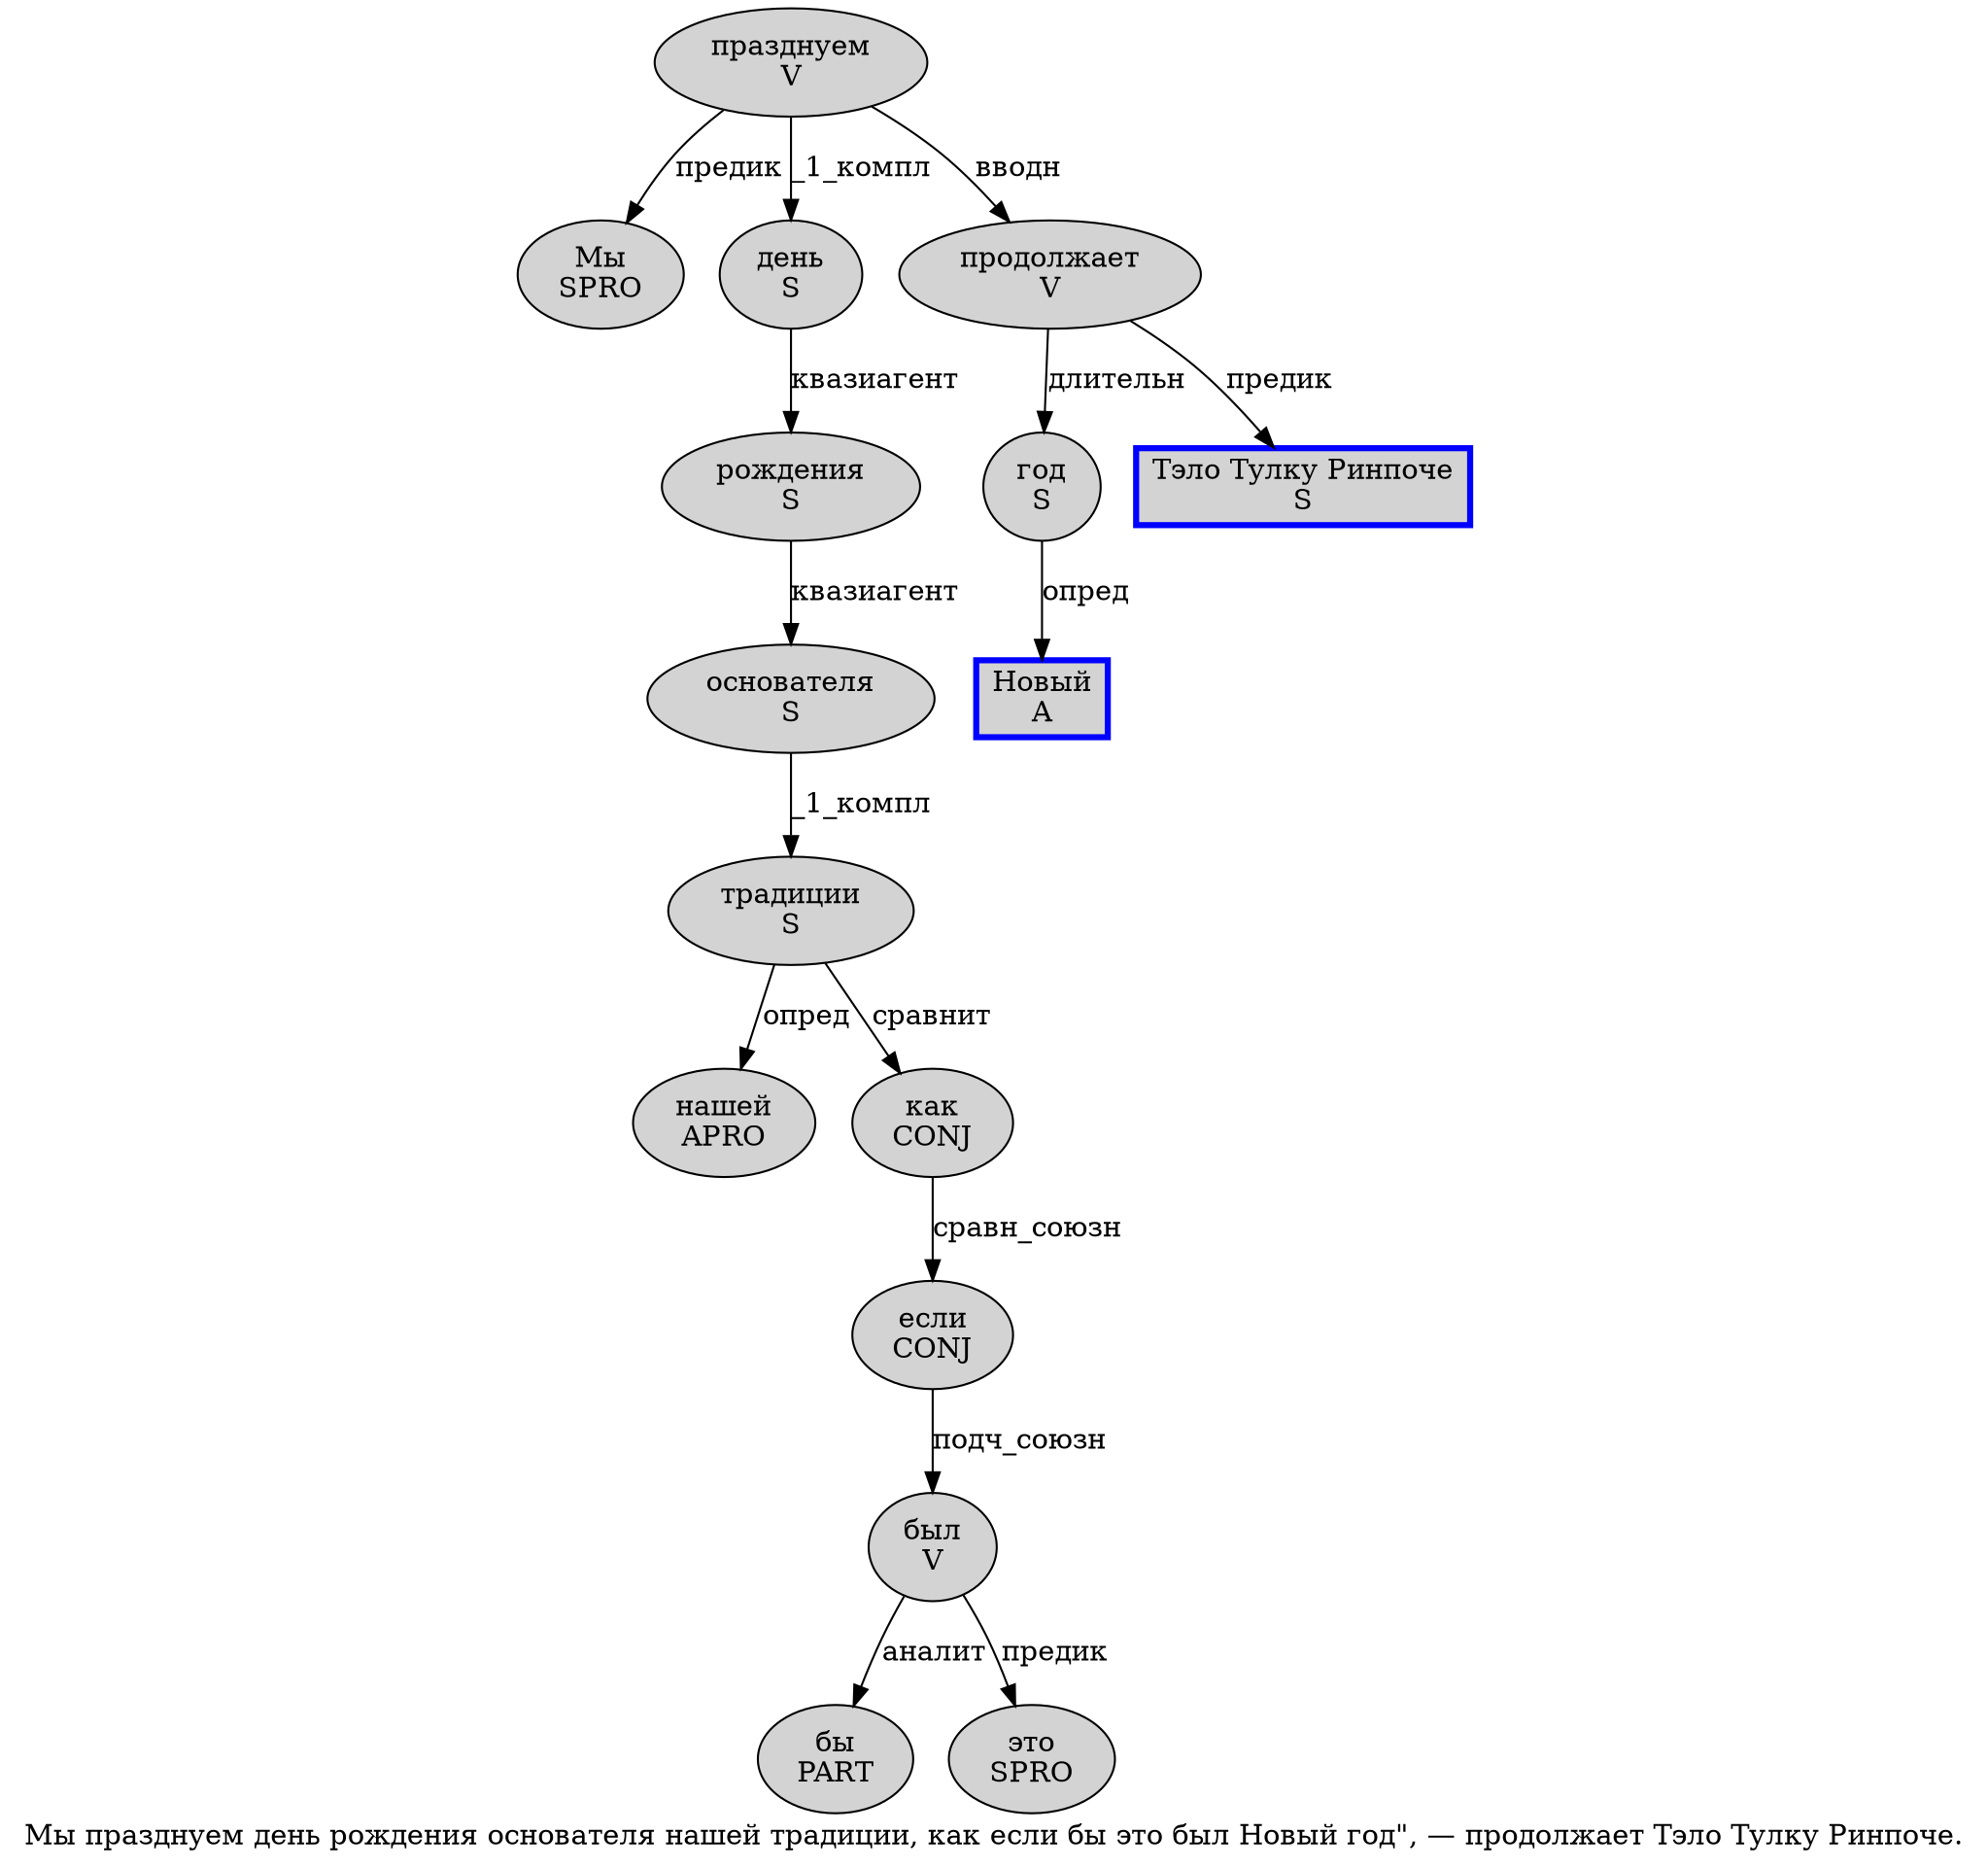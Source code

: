 digraph SENTENCE_1339 {
	graph [label="Мы празднуем день рождения основателя нашей традиции, как если бы это был Новый год\", — продолжает Тэло Тулку Ринпоче."]
	node [style=filled]
		0 [label="Мы
SPRO" color="" fillcolor=lightgray penwidth=1 shape=ellipse]
		1 [label="празднуем
V" color="" fillcolor=lightgray penwidth=1 shape=ellipse]
		2 [label="день
S" color="" fillcolor=lightgray penwidth=1 shape=ellipse]
		3 [label="рождения
S" color="" fillcolor=lightgray penwidth=1 shape=ellipse]
		4 [label="основателя
S" color="" fillcolor=lightgray penwidth=1 shape=ellipse]
		5 [label="нашей
APRO" color="" fillcolor=lightgray penwidth=1 shape=ellipse]
		6 [label="традиции
S" color="" fillcolor=lightgray penwidth=1 shape=ellipse]
		8 [label="как
CONJ" color="" fillcolor=lightgray penwidth=1 shape=ellipse]
		9 [label="если
CONJ" color="" fillcolor=lightgray penwidth=1 shape=ellipse]
		10 [label="бы
PART" color="" fillcolor=lightgray penwidth=1 shape=ellipse]
		11 [label="это
SPRO" color="" fillcolor=lightgray penwidth=1 shape=ellipse]
		12 [label="был
V" color="" fillcolor=lightgray penwidth=1 shape=ellipse]
		13 [label="Новый
A" color=blue fillcolor=lightgray penwidth=3 shape=box]
		14 [label="год
S" color="" fillcolor=lightgray penwidth=1 shape=ellipse]
		18 [label="продолжает
V" color="" fillcolor=lightgray penwidth=1 shape=ellipse]
		19 [label="Тэло Тулку Ринпоче
S" color=blue fillcolor=lightgray penwidth=3 shape=box]
			12 -> 10 [label="аналит"]
			12 -> 11 [label="предик"]
			8 -> 9 [label="сравн_союзн"]
			6 -> 5 [label="опред"]
			6 -> 8 [label="сравнит"]
			18 -> 14 [label="длительн"]
			18 -> 19 [label="предик"]
			9 -> 12 [label="подч_союзн"]
			2 -> 3 [label="квазиагент"]
			3 -> 4 [label="квазиагент"]
			4 -> 6 [label="_1_компл"]
			14 -> 13 [label="опред"]
			1 -> 0 [label="предик"]
			1 -> 2 [label="_1_компл"]
			1 -> 18 [label="вводн"]
}
